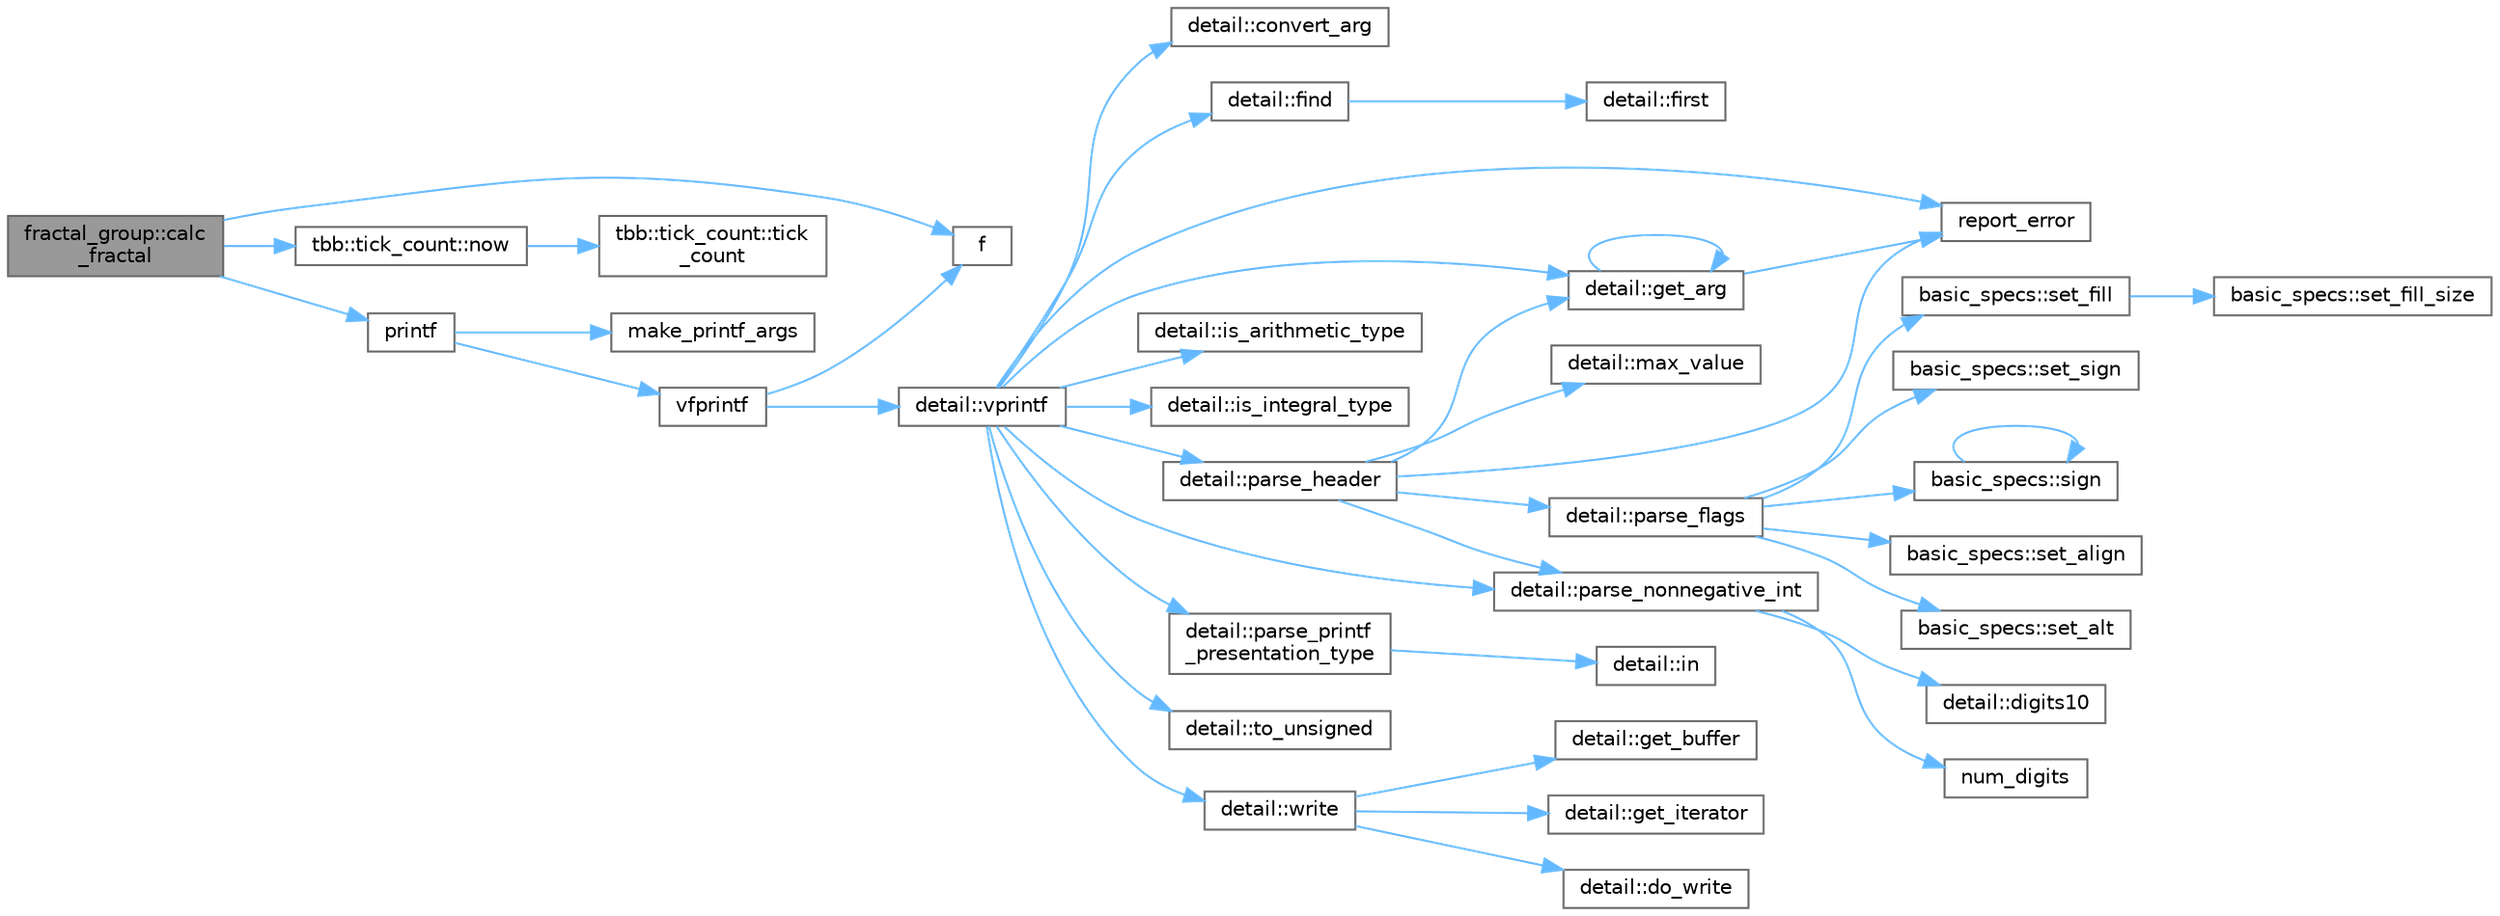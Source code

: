 digraph "fractal_group::calc_fractal"
{
 // LATEX_PDF_SIZE
  bgcolor="transparent";
  edge [fontname=Helvetica,fontsize=10,labelfontname=Helvetica,labelfontsize=10];
  node [fontname=Helvetica,fontsize=10,shape=box,height=0.2,width=0.4];
  rankdir="LR";
  Node1 [id="Node000001",label="fractal_group::calc\l_fractal",height=0.2,width=0.4,color="gray40", fillcolor="grey60", style="filled", fontcolor="black",tooltip="Fractal calculation routine"];
  Node1 -> Node2 [id="edge1_Node000001_Node000002",color="steelblue1",style="solid",tooltip=" "];
  Node2 [id="Node000002",label="f",height=0.2,width=0.4,color="grey40", fillcolor="white", style="filled",URL="$cxx11__tensor__map_8cpp.html#a7f507fea02198f6cb81c86640c7b1a4e",tooltip=" "];
  Node1 -> Node3 [id="edge2_Node000001_Node000003",color="steelblue1",style="solid",tooltip=" "];
  Node3 [id="Node000003",label="tbb::tick_count::now",height=0.2,width=0.4,color="grey40", fillcolor="white", style="filled",URL="$classtbb_1_1tick__count.html#a74dcecde7431ff4591d7c46fc1d50d7e",tooltip="Return current time."];
  Node3 -> Node4 [id="edge3_Node000003_Node000004",color="steelblue1",style="solid",tooltip=" "];
  Node4 [id="Node000004",label="tbb::tick_count::tick\l_count",height=0.2,width=0.4,color="grey40", fillcolor="white", style="filled",URL="$classtbb_1_1tick__count.html#a9f1daa0b7a4feb800f802b4be1f1e497",tooltip="Construct an absolute timestamp initialized to zero."];
  Node1 -> Node5 [id="edge4_Node000001_Node000005",color="steelblue1",style="solid",tooltip=" "];
  Node5 [id="Node000005",label="printf",height=0.2,width=0.4,color="grey40", fillcolor="white", style="filled",URL="$printf_8h.html#aee3ed3a831f25f07e7be3919fff2203a",tooltip=" "];
  Node5 -> Node6 [id="edge5_Node000005_Node000006",color="steelblue1",style="solid",tooltip=" "];
  Node6 [id="Node000006",label="make_printf_args",height=0.2,width=0.4,color="grey40", fillcolor="white", style="filled",URL="$printf_8h.html#a27dcc0efcda04388971dbea3c875f122",tooltip=" "];
  Node5 -> Node7 [id="edge6_Node000005_Node000007",color="steelblue1",style="solid",tooltip=" "];
  Node7 [id="Node000007",label="vfprintf",height=0.2,width=0.4,color="grey40", fillcolor="white", style="filled",URL="$printf_8h.html#abb30aad964fc771fb52cf3ad88649df2",tooltip=" "];
  Node7 -> Node2 [id="edge7_Node000007_Node000002",color="steelblue1",style="solid",tooltip=" "];
  Node7 -> Node8 [id="edge8_Node000007_Node000008",color="steelblue1",style="solid",tooltip=" "];
  Node8 [id="Node000008",label="detail::vprintf",height=0.2,width=0.4,color="grey40", fillcolor="white", style="filled",URL="$namespacedetail.html#a1c8c2218e4c822aa8f743fb9c573717f",tooltip=" "];
  Node8 -> Node9 [id="edge9_Node000008_Node000009",color="steelblue1",style="solid",tooltip=" "];
  Node9 [id="Node000009",label="detail::convert_arg",height=0.2,width=0.4,color="grey40", fillcolor="white", style="filled",URL="$namespacedetail.html#a03c11572c9a664266d6925f327dec7f3",tooltip=" "];
  Node8 -> Node10 [id="edge10_Node000008_Node000010",color="steelblue1",style="solid",tooltip=" "];
  Node10 [id="Node000010",label="detail::find",height=0.2,width=0.4,color="grey40", fillcolor="white", style="filled",URL="$namespacedetail.html#a6b71952fab3dc32f3edb2c3e9811d8d9",tooltip=" "];
  Node10 -> Node11 [id="edge11_Node000010_Node000011",color="steelblue1",style="solid",tooltip=" "];
  Node11 [id="Node000011",label="detail::first",height=0.2,width=0.4,color="grey40", fillcolor="white", style="filled",URL="$namespacedetail.html#a02319a3deb124802b88b61f85987df5e",tooltip=" "];
  Node8 -> Node12 [id="edge12_Node000008_Node000012",color="steelblue1",style="solid",tooltip=" "];
  Node12 [id="Node000012",label="detail::get_arg",height=0.2,width=0.4,color="grey40", fillcolor="white", style="filled",URL="$namespacedetail.html#a342ef250e45bd09b2ef666b6fae1c355",tooltip=" "];
  Node12 -> Node12 [id="edge13_Node000012_Node000012",color="steelblue1",style="solid",tooltip=" "];
  Node12 -> Node13 [id="edge14_Node000012_Node000013",color="steelblue1",style="solid",tooltip=" "];
  Node13 [id="Node000013",label="report_error",height=0.2,width=0.4,color="grey40", fillcolor="white", style="filled",URL="$format-inl_8h.html#a5555893692b00b61b3886349332fd01f",tooltip=" "];
  Node8 -> Node14 [id="edge15_Node000008_Node000014",color="steelblue1",style="solid",tooltip=" "];
  Node14 [id="Node000014",label="detail::is_arithmetic_type",height=0.2,width=0.4,color="grey40", fillcolor="white", style="filled",URL="$namespacedetail.html#a802c50a56a3495fdab6020b375ba1389",tooltip=" "];
  Node8 -> Node15 [id="edge16_Node000008_Node000015",color="steelblue1",style="solid",tooltip=" "];
  Node15 [id="Node000015",label="detail::is_integral_type",height=0.2,width=0.4,color="grey40", fillcolor="white", style="filled",URL="$namespacedetail.html#a2a60f8d1bee41b803f43fc42b707b5d1",tooltip=" "];
  Node8 -> Node16 [id="edge17_Node000008_Node000016",color="steelblue1",style="solid",tooltip=" "];
  Node16 [id="Node000016",label="detail::parse_header",height=0.2,width=0.4,color="grey40", fillcolor="white", style="filled",URL="$namespacedetail.html#afc9d93e58b8edb8077f8bc8eee7f4035",tooltip=" "];
  Node16 -> Node12 [id="edge18_Node000016_Node000012",color="steelblue1",style="solid",tooltip=" "];
  Node16 -> Node17 [id="edge19_Node000016_Node000017",color="steelblue1",style="solid",tooltip=" "];
  Node17 [id="Node000017",label="detail::max_value",height=0.2,width=0.4,color="grey40", fillcolor="white", style="filled",URL="$namespacedetail.html#a45c2130c44ebe54179eafcee3cda2bfb",tooltip=" "];
  Node16 -> Node18 [id="edge20_Node000016_Node000018",color="steelblue1",style="solid",tooltip=" "];
  Node18 [id="Node000018",label="detail::parse_flags",height=0.2,width=0.4,color="grey40", fillcolor="white", style="filled",URL="$namespacedetail.html#a4213daed116a37e1767881da51238261",tooltip=" "];
  Node18 -> Node19 [id="edge21_Node000018_Node000019",color="steelblue1",style="solid",tooltip=" "];
  Node19 [id="Node000019",label="basic_specs::set_align",height=0.2,width=0.4,color="grey40", fillcolor="white", style="filled",URL="$classbasic__specs.html#ad73b6f854341aaabc744bf54e6ea6af6",tooltip=" "];
  Node18 -> Node20 [id="edge22_Node000018_Node000020",color="steelblue1",style="solid",tooltip=" "];
  Node20 [id="Node000020",label="basic_specs::set_alt",height=0.2,width=0.4,color="grey40", fillcolor="white", style="filled",URL="$classbasic__specs.html#a5f10314706a8a3d579f882f30d283b61",tooltip=" "];
  Node18 -> Node21 [id="edge23_Node000018_Node000021",color="steelblue1",style="solid",tooltip=" "];
  Node21 [id="Node000021",label="basic_specs::set_fill",height=0.2,width=0.4,color="grey40", fillcolor="white", style="filled",URL="$classbasic__specs.html#a1600987fb39fed5dfdac21b218061a9e",tooltip=" "];
  Node21 -> Node22 [id="edge24_Node000021_Node000022",color="steelblue1",style="solid",tooltip=" "];
  Node22 [id="Node000022",label="basic_specs::set_fill_size",height=0.2,width=0.4,color="grey40", fillcolor="white", style="filled",URL="$classbasic__specs.html#a4b36db5ad1e38169bd6653635d5e69cd",tooltip=" "];
  Node18 -> Node23 [id="edge25_Node000018_Node000023",color="steelblue1",style="solid",tooltip=" "];
  Node23 [id="Node000023",label="basic_specs::set_sign",height=0.2,width=0.4,color="grey40", fillcolor="white", style="filled",URL="$classbasic__specs.html#a7020ec66ba6918727e4102567c5c731a",tooltip=" "];
  Node18 -> Node24 [id="edge26_Node000018_Node000024",color="steelblue1",style="solid",tooltip=" "];
  Node24 [id="Node000024",label="basic_specs::sign",height=0.2,width=0.4,color="grey40", fillcolor="white", style="filled",URL="$classbasic__specs.html#a380e6ff33a8ae05e3ef479bf95696ad2",tooltip=" "];
  Node24 -> Node24 [id="edge27_Node000024_Node000024",color="steelblue1",style="solid",tooltip=" "];
  Node16 -> Node25 [id="edge28_Node000016_Node000025",color="steelblue1",style="solid",tooltip=" "];
  Node25 [id="Node000025",label="detail::parse_nonnegative_int",height=0.2,width=0.4,color="grey40", fillcolor="white", style="filled",URL="$namespacedetail.html#a338caba782225e115a9902d4d0835f5f",tooltip=" "];
  Node25 -> Node26 [id="edge29_Node000025_Node000026",color="steelblue1",style="solid",tooltip=" "];
  Node26 [id="Node000026",label="detail::digits10",height=0.2,width=0.4,color="grey40", fillcolor="white", style="filled",URL="$namespacedetail.html#a3a043db05db2d07deb2d98ba2d04b4eb",tooltip=" "];
  Node25 -> Node27 [id="edge30_Node000025_Node000027",color="steelblue1",style="solid",tooltip=" "];
  Node27 [id="Node000027",label="num_digits",height=0.2,width=0.4,color="grey40", fillcolor="white", style="filled",URL="$_sequence_8c.html#aa16e8c03d098498ad9c8839cf2c48044",tooltip=" "];
  Node16 -> Node13 [id="edge31_Node000016_Node000013",color="steelblue1",style="solid",tooltip=" "];
  Node8 -> Node25 [id="edge32_Node000008_Node000025",color="steelblue1",style="solid",tooltip=" "];
  Node8 -> Node28 [id="edge33_Node000008_Node000028",color="steelblue1",style="solid",tooltip=" "];
  Node28 [id="Node000028",label="detail::parse_printf\l_presentation_type",height=0.2,width=0.4,color="grey40", fillcolor="white", style="filled",URL="$namespacedetail.html#aa2cb095169b23e3a66260ad7078f44cc",tooltip=" "];
  Node28 -> Node29 [id="edge34_Node000028_Node000029",color="steelblue1",style="solid",tooltip=" "];
  Node29 [id="Node000029",label="detail::in",height=0.2,width=0.4,color="grey40", fillcolor="white", style="filled",URL="$namespacedetail.html#a52a5e2ed06c229dcf95ea5c46d48d05e",tooltip=" "];
  Node8 -> Node13 [id="edge35_Node000008_Node000013",color="steelblue1",style="solid",tooltip=" "];
  Node8 -> Node30 [id="edge36_Node000008_Node000030",color="steelblue1",style="solid",tooltip=" "];
  Node30 [id="Node000030",label="detail::to_unsigned",height=0.2,width=0.4,color="grey40", fillcolor="white", style="filled",URL="$namespacedetail.html#a4855e668246c731a97484efc329f2aac",tooltip=" "];
  Node8 -> Node31 [id="edge37_Node000008_Node000031",color="steelblue1",style="solid",tooltip=" "];
  Node31 [id="Node000031",label="detail::write",height=0.2,width=0.4,color="grey40", fillcolor="white", style="filled",URL="$namespacedetail.html#a29dacf26eedc9e3575fb57329a5ca0a3",tooltip=" "];
  Node31 -> Node32 [id="edge38_Node000031_Node000032",color="steelblue1",style="solid",tooltip=" "];
  Node32 [id="Node000032",label="detail::do_write",height=0.2,width=0.4,color="grey40", fillcolor="white", style="filled",URL="$namespacedetail.html#a5007cc441bd246a9096070c10d1ea683",tooltip=" "];
  Node31 -> Node33 [id="edge39_Node000031_Node000033",color="steelblue1",style="solid",tooltip=" "];
  Node33 [id="Node000033",label="detail::get_buffer",height=0.2,width=0.4,color="grey40", fillcolor="white", style="filled",URL="$namespacedetail.html#ad803bb19df422bc4c4f92d75c7564437",tooltip=" "];
  Node31 -> Node34 [id="edge40_Node000031_Node000034",color="steelblue1",style="solid",tooltip=" "];
  Node34 [id="Node000034",label="detail::get_iterator",height=0.2,width=0.4,color="grey40", fillcolor="white", style="filled",URL="$namespacedetail.html#a05e3e231207d3f28f83261c2e7ad2fe5",tooltip=" "];
}

